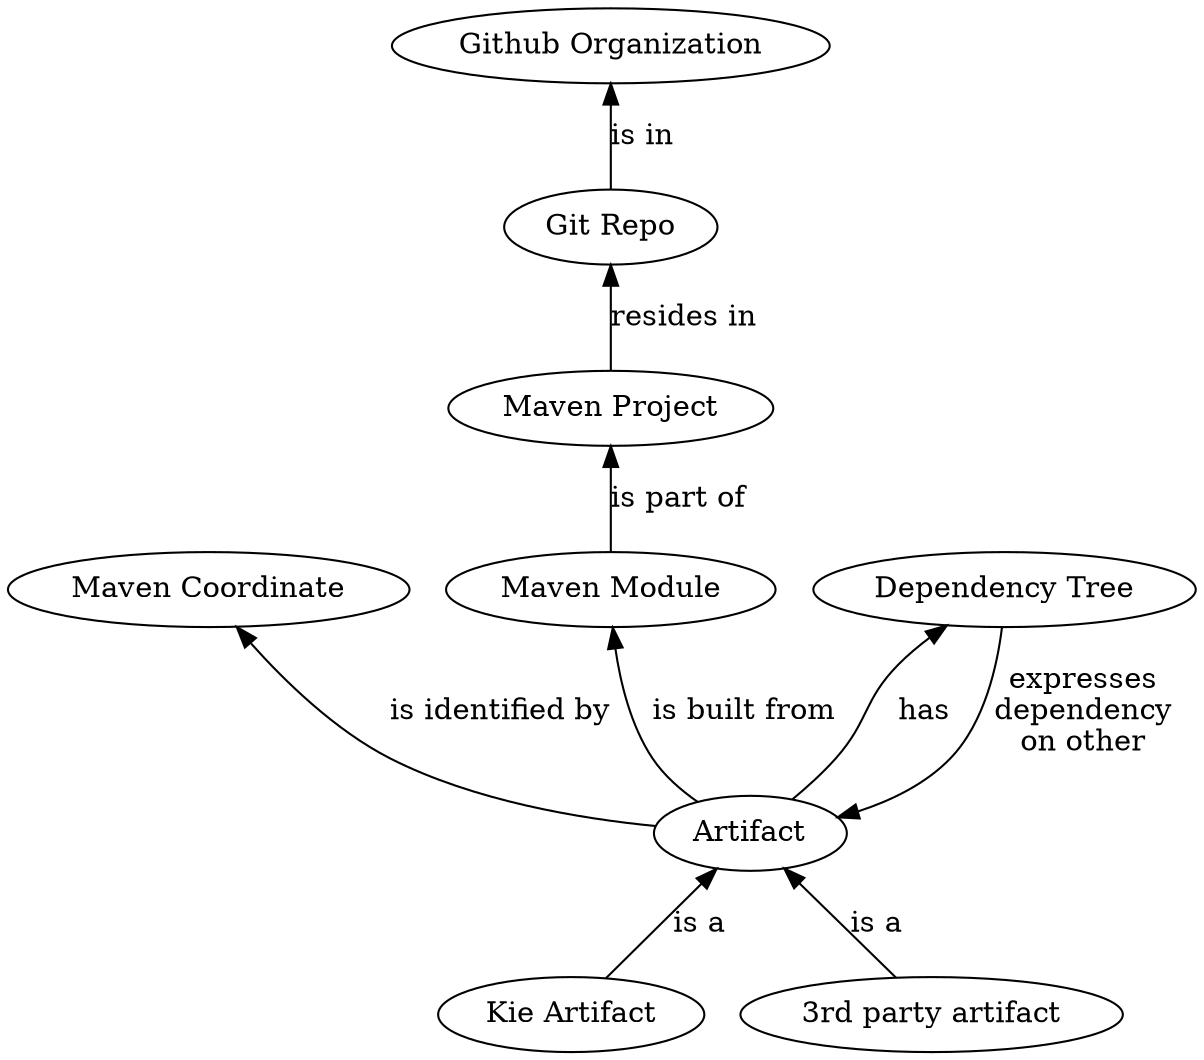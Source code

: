 digraph Concepts {
    rankdir=BT

    1 [label="Github Organization"]
    2 [label="Git Repo"]
    3 [label="Artifact"]
    4 [label="Maven Coordinate"]
    5 [label="Maven Module"]
    6 [label="Maven Project"]
    7 [label="Kie Artifact"]
    8 [label="3rd party artifact"]
    9 [label="Dependency Tree"]

    2->1[label="is in"]
    3->5[label="is built from"]
    5->6[label="is part of"]
    6->2[label="resides in"]
    3->4[label="is identified by"]
    {7,8}->3[label="is a"]
    3->9 [label="has"]
    9->3 [label="expresses\ndependency\non other"]
}
